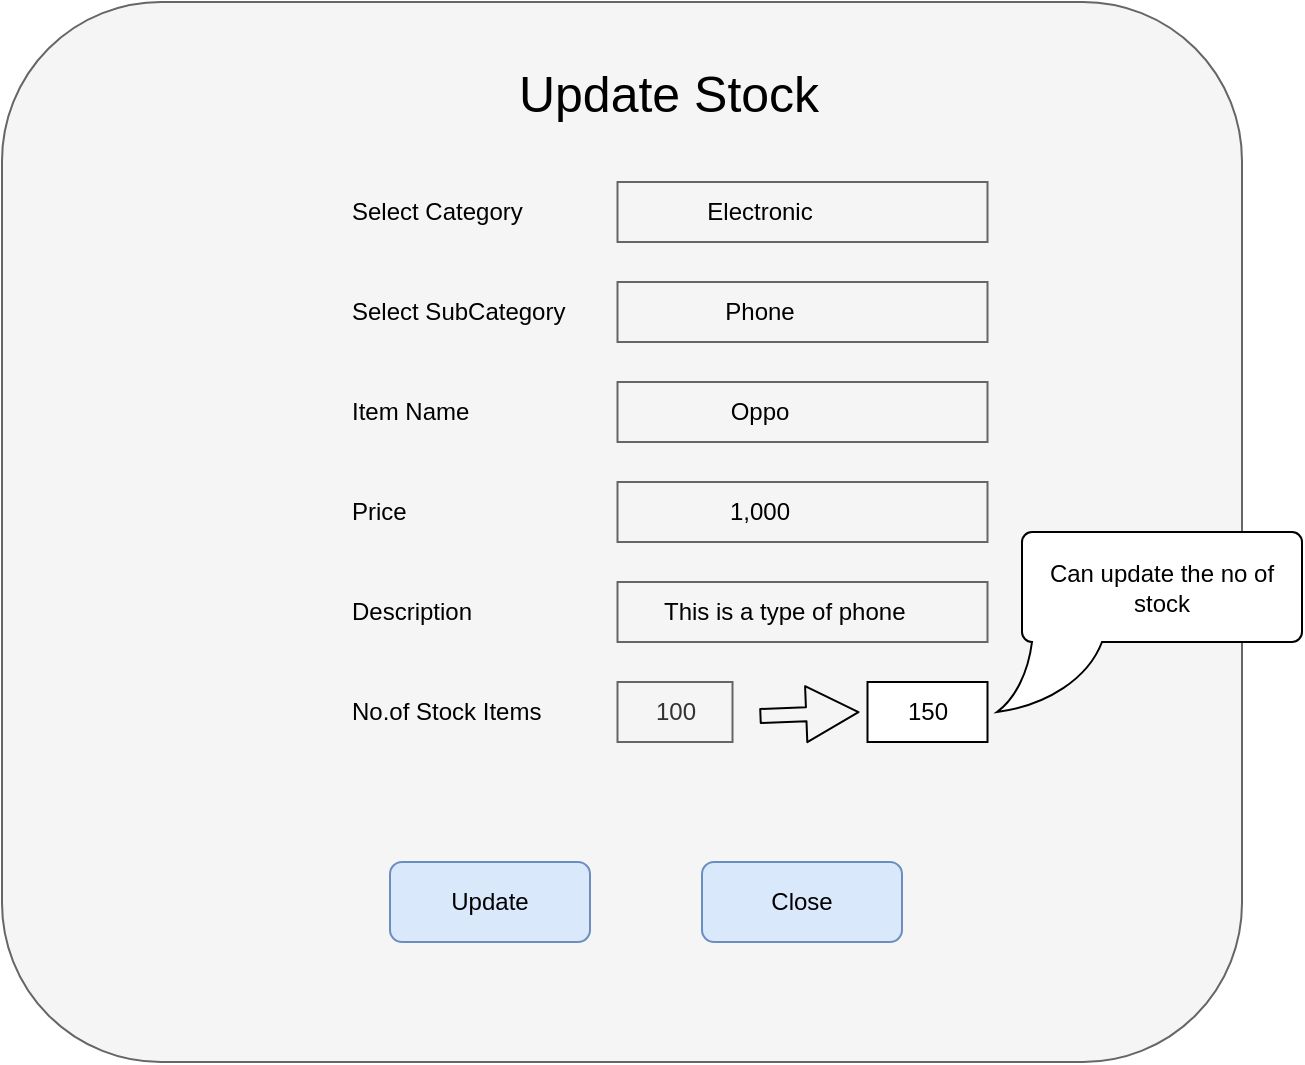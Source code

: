 <mxfile version="12.9.11"><diagram id="Kka3aJQ5U4JEoeN57MU2" name="Page-1"><mxGraphModel dx="1422" dy="769" grid="1" gridSize="10" guides="1" tooltips="1" connect="1" arrows="1" fold="1" page="1" pageScale="1" pageWidth="827" pageHeight="1169" math="0" shadow="0"><root><mxCell id="0"/><mxCell id="1" parent="0"/><mxCell id="50UlZ4jLemdyJjR6vwb_-12" value="" style="rounded=1;whiteSpace=wrap;html=1;fillColor=#f5f5f5;strokeColor=#666666;fontColor=#333333;" vertex="1" parent="1"><mxGeometry x="120" y="100" width="620" height="530" as="geometry"/></mxCell><mxCell id="VsUR2xM6YqpXOas1fWIO-2" value="" style="rounded=0;whiteSpace=wrap;html=1;shadow=0;glass=0;comic=0;fillColor=#f5f5f5;strokeColor=#666666;fontColor=#333333;" parent="1" vertex="1"><mxGeometry x="427.75" y="190" width="185" height="30" as="geometry"/></mxCell><mxCell id="VsUR2xM6YqpXOas1fWIO-3" value="Select Category" style="text;html=1;strokeColor=none;fillColor=none;align=left;verticalAlign=middle;whiteSpace=wrap;rounded=0;shadow=0;glass=0;comic=0;" parent="1" vertex="1"><mxGeometry x="292.75" y="190" width="90" height="30" as="geometry"/></mxCell><mxCell id="VsUR2xM6YqpXOas1fWIO-7" value="" style="rounded=0;whiteSpace=wrap;html=1;shadow=0;glass=0;comic=0;fillColor=#f5f5f5;strokeColor=#666666;fontColor=#333333;" parent="1" vertex="1"><mxGeometry x="427.75" y="240" width="185" height="30" as="geometry"/></mxCell><mxCell id="VsUR2xM6YqpXOas1fWIO-8" value="Select SubCategory" style="text;html=1;strokeColor=none;fillColor=none;align=left;verticalAlign=middle;whiteSpace=wrap;rounded=0;shadow=0;glass=0;comic=0;" parent="1" vertex="1"><mxGeometry x="292.75" y="240" width="116" height="30" as="geometry"/></mxCell><mxCell id="VsUR2xM6YqpXOas1fWIO-11" value="Item Name" style="text;html=1;strokeColor=none;fillColor=none;align=left;verticalAlign=middle;whiteSpace=wrap;rounded=0;shadow=0;glass=0;comic=0;" parent="1" vertex="1"><mxGeometry x="292.75" y="290" width="116" height="30" as="geometry"/></mxCell><mxCell id="VsUR2xM6YqpXOas1fWIO-13" value="Price" style="text;html=1;strokeColor=none;fillColor=none;align=left;verticalAlign=middle;whiteSpace=wrap;rounded=0;shadow=0;glass=0;comic=0;" parent="1" vertex="1"><mxGeometry x="292.75" y="340" width="116" height="30" as="geometry"/></mxCell><mxCell id="VsUR2xM6YqpXOas1fWIO-15" value="Description" style="text;html=1;strokeColor=none;fillColor=none;align=left;verticalAlign=middle;whiteSpace=wrap;rounded=0;shadow=0;glass=0;comic=0;" parent="1" vertex="1"><mxGeometry x="292.75" y="390" width="116" height="30" as="geometry"/></mxCell><mxCell id="VsUR2xM6YqpXOas1fWIO-17" value="Update" style="rounded=1;whiteSpace=wrap;html=1;fillColor=#dae8fc;strokeColor=#6c8ebf;" parent="1" vertex="1"><mxGeometry x="314" y="530" width="100" height="40" as="geometry"/></mxCell><mxCell id="VsUR2xM6YqpXOas1fWIO-19" value="No.of Stock Items" style="text;html=1;strokeColor=none;fillColor=none;align=left;verticalAlign=middle;whiteSpace=wrap;rounded=0;shadow=0;glass=0;comic=0;" parent="1" vertex="1"><mxGeometry x="292.75" y="440" width="116" height="30" as="geometry"/></mxCell><mxCell id="50UlZ4jLemdyJjR6vwb_-1" value="Electronic" style="text;html=1;strokeColor=none;fillColor=none;align=center;verticalAlign=middle;whiteSpace=wrap;rounded=0;" vertex="1" parent="1"><mxGeometry x="448.75" y="195" width="100" height="20" as="geometry"/></mxCell><mxCell id="50UlZ4jLemdyJjR6vwb_-2" value="Phone" style="text;html=1;strokeColor=none;fillColor=none;align=center;verticalAlign=middle;whiteSpace=wrap;rounded=0;" vertex="1" parent="1"><mxGeometry x="448.75" y="245" width="100" height="20" as="geometry"/></mxCell><mxCell id="50UlZ4jLemdyJjR6vwb_-3" value="" style="rounded=0;whiteSpace=wrap;html=1;shadow=0;glass=0;comic=0;fillColor=#f5f5f5;strokeColor=#666666;fontColor=#333333;" vertex="1" parent="1"><mxGeometry x="427.75" y="290" width="185" height="30" as="geometry"/></mxCell><mxCell id="50UlZ4jLemdyJjR6vwb_-4" value="Oppo" style="text;html=1;strokeColor=none;fillColor=none;align=center;verticalAlign=middle;whiteSpace=wrap;rounded=0;" vertex="1" parent="1"><mxGeometry x="448.75" y="295" width="100" height="20" as="geometry"/></mxCell><mxCell id="50UlZ4jLemdyJjR6vwb_-5" value="" style="rounded=0;whiteSpace=wrap;html=1;shadow=0;glass=0;comic=0;fillColor=#f5f5f5;strokeColor=#666666;fontColor=#333333;" vertex="1" parent="1"><mxGeometry x="427.75" y="340" width="185" height="30" as="geometry"/></mxCell><mxCell id="50UlZ4jLemdyJjR6vwb_-6" value="1,000" style="text;html=1;strokeColor=none;fillColor=none;align=center;verticalAlign=middle;whiteSpace=wrap;rounded=0;" vertex="1" parent="1"><mxGeometry x="448.75" y="345" width="100" height="20" as="geometry"/></mxCell><mxCell id="50UlZ4jLemdyJjR6vwb_-7" value="" style="rounded=0;whiteSpace=wrap;html=1;shadow=0;glass=0;comic=0;fillColor=#f5f5f5;strokeColor=#666666;fontColor=#333333;" vertex="1" parent="1"><mxGeometry x="427.75" y="390" width="185" height="30" as="geometry"/></mxCell><mxCell id="50UlZ4jLemdyJjR6vwb_-8" value="This is a type of phone" style="text;html=1;strokeColor=none;fillColor=none;align=left;verticalAlign=middle;whiteSpace=wrap;rounded=0;" vertex="1" parent="1"><mxGeometry x="448.75" y="395" width="150" height="20" as="geometry"/></mxCell><mxCell id="50UlZ4jLemdyJjR6vwb_-9" value="100" style="rounded=0;whiteSpace=wrap;html=1;shadow=0;glass=0;comic=0;fillColor=#f5f5f5;strokeColor=#666666;fontColor=#333333;" vertex="1" parent="1"><mxGeometry x="427.75" y="440" width="57.5" height="30" as="geometry"/></mxCell><mxCell id="50UlZ4jLemdyJjR6vwb_-10" value="" style="shape=flexArrow;endArrow=classic;html=1;width=7;endSize=8.39;" edge="1" parent="1"><mxGeometry width="50" height="50" relative="1" as="geometry"><mxPoint x="498.75" y="457" as="sourcePoint"/><mxPoint x="548.75" y="455" as="targetPoint"/></mxGeometry></mxCell><mxCell id="50UlZ4jLemdyJjR6vwb_-11" value="150" style="rounded=0;whiteSpace=wrap;html=1;" vertex="1" parent="1"><mxGeometry x="552.75" y="440" width="60" height="30" as="geometry"/></mxCell><mxCell id="50UlZ4jLemdyJjR6vwb_-14" value="&lt;font style=&quot;font-size: 25px&quot;&gt;Update Stock&lt;br&gt;&lt;/font&gt;" style="text;html=1;strokeColor=none;fillColor=none;align=center;verticalAlign=middle;whiteSpace=wrap;rounded=0;" vertex="1" parent="1"><mxGeometry x="335.5" y="120" width="234.5" height="50" as="geometry"/></mxCell><mxCell id="50UlZ4jLemdyJjR6vwb_-15" value="Close" style="rounded=1;whiteSpace=wrap;html=1;fillColor=#dae8fc;strokeColor=#6c8ebf;" vertex="1" parent="1"><mxGeometry x="470" y="530" width="100" height="40" as="geometry"/></mxCell><mxCell id="50UlZ4jLemdyJjR6vwb_-16" value="Can update the no of stock" style="whiteSpace=wrap;html=1;shape=mxgraph.basic.roundRectCallout;dx=22;dy=35;size=5;boundedLbl=1;rounded=1;" vertex="1" parent="1"><mxGeometry x="630" y="365" width="140" height="90" as="geometry"/></mxCell></root></mxGraphModel></diagram></mxfile>